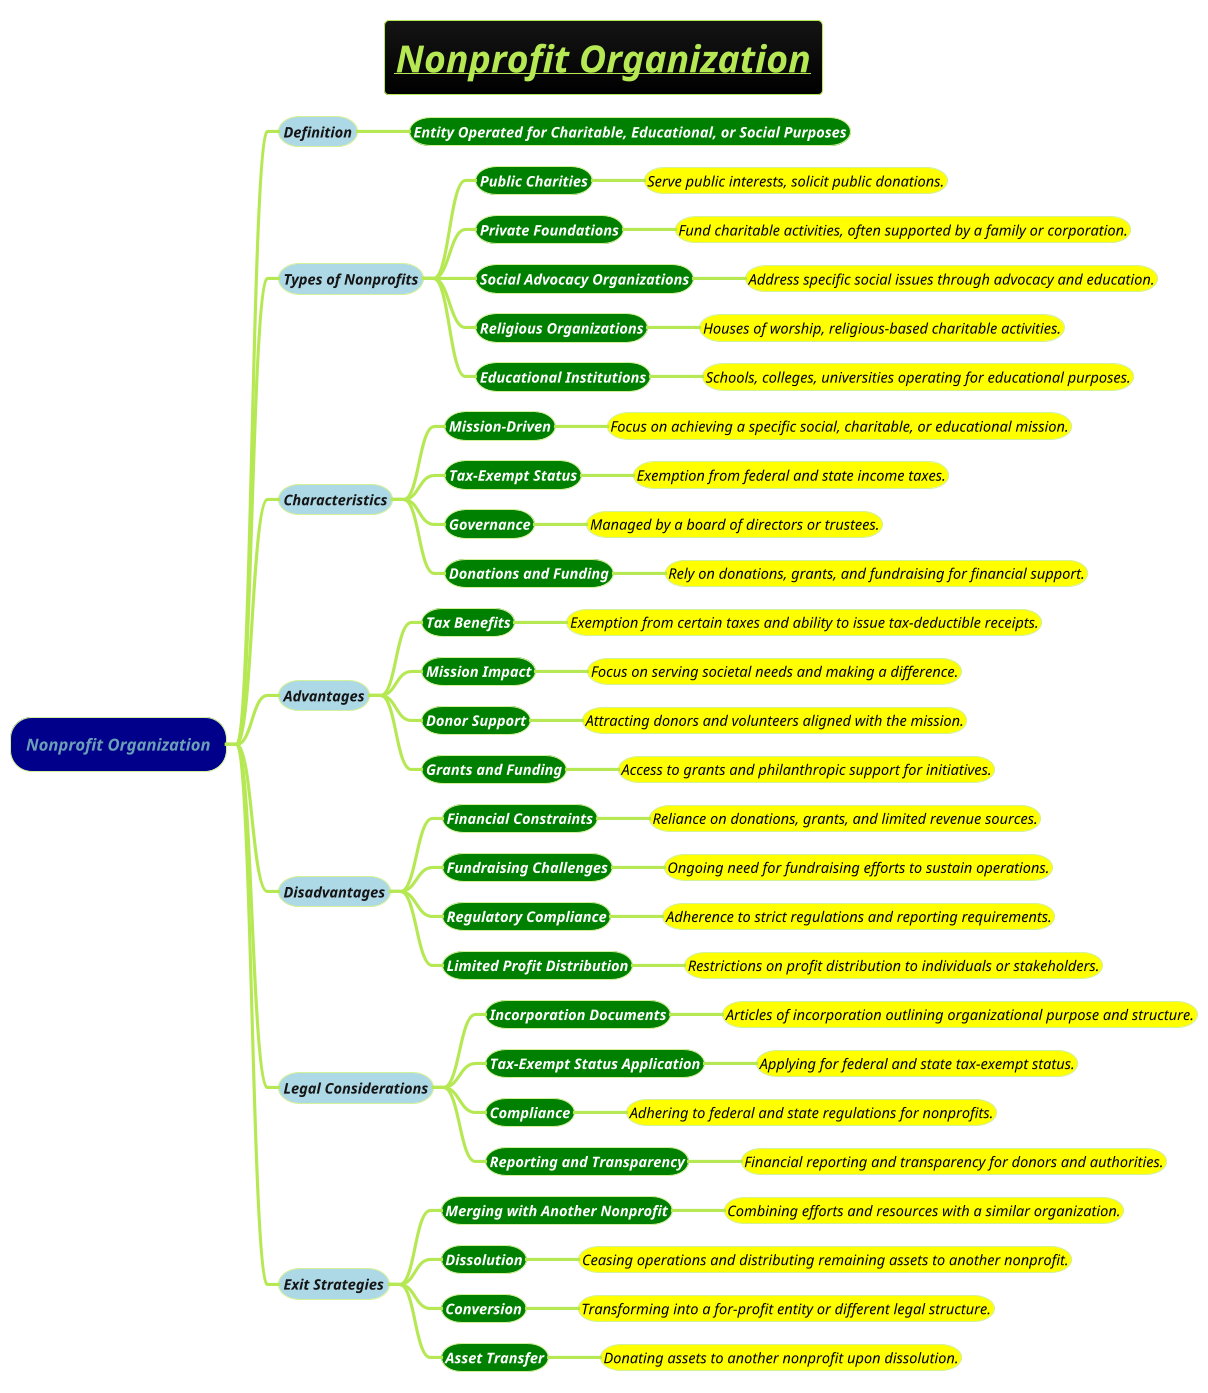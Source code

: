 @startmindmap
title =<i><b><u>Nonprofit Organization
!theme hacker

*[#darkblue] <i>Nonprofit Organization
**[#lightblue] <i><color #blac><size:14>Definition
***[#green] <b><i><color #white><size:14>Entity Operated for Charitable, Educational, or Social Purposes
**[#lightblue] <i><color #blac><size:14>Types of Nonprofits
***[#green] <b><i><color #white><size:14>Public Charities
****[#yellow] <i><color #black><size:14>Serve public interests, solicit public donations.
***[#green] <b><i><color #white><size:14>Private Foundations
****[#yellow] <i><color #black><size:14>Fund charitable activities, often supported by a family or corporation.
***[#green] <b><i><color #white><size:14>Social Advocacy Organizations
****[#yellow] <i><color #black><size:14>Address specific social issues through advocacy and education.
***[#green] <b><i><color #white><size:14>Religious Organizations
****[#yellow] <i><color #black><size:14>Houses of worship, religious-based charitable activities.
***[#green] <b><i><color #white><size:14>Educational Institutions
****[#yellow] <i><color #black><size:14>Schools, colleges, universities operating for educational purposes.
**[#lightblue] <i><color #blac><size:14>Characteristics
***[#green] <b><i><color #white><size:14>Mission-Driven
****[#yellow] <i><color #black><size:14>Focus on achieving a specific social, charitable, or educational mission.
***[#green] <b><i><color #white><size:14>Tax-Exempt Status
****[#yellow] <i><color #black><size:14>Exemption from federal and state income taxes.
***[#green] <b><i><color #white><size:14>Governance
****[#yellow] <i><color #black><size:14>Managed by a board of directors or trustees.
***[#green] <b><i><color #white><size:14>Donations and Funding
****[#yellow] <i><color #black><size:14>Rely on donations, grants, and fundraising for financial support.
**[#lightblue] <i><color #blac><size:14>Advantages
***[#green] <b><i><color #white><size:14>Tax Benefits
****[#yellow] <i><color #black><size:14>Exemption from certain taxes and ability to issue tax-deductible receipts.
***[#green] <b><i><color #white><size:14>Mission Impact
****[#yellow] <i><color #black><size:14>Focus on serving societal needs and making a difference.
***[#green] <b><i><color #white><size:14>Donor Support
****[#yellow] <i><color #black><size:14>Attracting donors and volunteers aligned with the mission.
***[#green] <b><i><color #white><size:14>Grants and Funding
****[#yellow] <i><color #black><size:14>Access to grants and philanthropic support for initiatives.
**[#lightblue] <i><color #blac><size:14>Disadvantages
***[#green] <b><i><color #white><size:14>Financial Constraints
****[#yellow] <i><color #black><size:14>Reliance on donations, grants, and limited revenue sources.
***[#green] <b><i><color #white><size:14>Fundraising Challenges
****[#yellow] <i><color #black><size:14>Ongoing need for fundraising efforts to sustain operations.
***[#green] <b><i><color #white><size:14>Regulatory Compliance
****[#yellow] <i><color #black><size:14>Adherence to strict regulations and reporting requirements.
***[#green] <b><i><color #white><size:14>Limited Profit Distribution
****[#yellow] <i><color #black><size:14>Restrictions on profit distribution to individuals or stakeholders.
**[#lightblue] <i><color #blac><size:14>Legal Considerations
***[#green] <b><i><color #white><size:14>Incorporation Documents
****[#yellow] <i><color #black><size:14>Articles of incorporation outlining organizational purpose and structure.
***[#green] <b><i><color #white><size:14>Tax-Exempt Status Application
****[#yellow] <i><color #black><size:14>Applying for federal and state tax-exempt status.
***[#green] <b><i><color #white><size:14>Compliance
****[#yellow] <i><color #black><size:14>Adhering to federal and state regulations for nonprofits.
***[#green] <b><i><color #white><size:14>Reporting and Transparency
****[#yellow] <i><color #black><size:14>Financial reporting and transparency for donors and authorities.
**[#lightblue] <i><color #blac><size:14>Exit Strategies
***[#green] <b><i><color #white><size:14>Merging with Another Nonprofit
****[#yellow] <i><color #black><size:14>Combining efforts and resources with a similar organization.
***[#green] <b><i><color #white><size:14>Dissolution
****[#yellow] <i><color #black><size:14>Ceasing operations and distributing remaining assets to another nonprofit.
***[#green] <b><i><color #white><size:14>Conversion
****[#yellow] <i><color #black><size:14>Transforming into a for-profit entity or different legal structure.
***[#green] <b><i><color #white><size:14>Asset Transfer
****[#yellow] <i><color #black><size:14>Donating assets to another nonprofit upon dissolution.
@endmindmap
